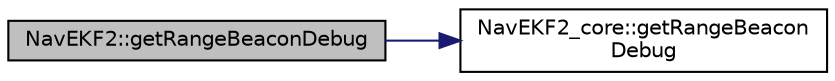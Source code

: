 digraph "NavEKF2::getRangeBeaconDebug"
{
 // INTERACTIVE_SVG=YES
  edge [fontname="Helvetica",fontsize="10",labelfontname="Helvetica",labelfontsize="10"];
  node [fontname="Helvetica",fontsize="10",shape=record];
  rankdir="LR";
  Node1 [label="NavEKF2::getRangeBeaconDebug",height=0.2,width=0.4,color="black", fillcolor="grey75", style="filled", fontcolor="black"];
  Node1 -> Node2 [color="midnightblue",fontsize="10",style="solid",fontname="Helvetica"];
  Node2 [label="NavEKF2_core::getRangeBeacon\lDebug",height=0.2,width=0.4,color="black", fillcolor="white", style="filled",URL="$classNavEKF2__core.html#afcb865e3bc1c2fa30a2794a19b782096"];
}

